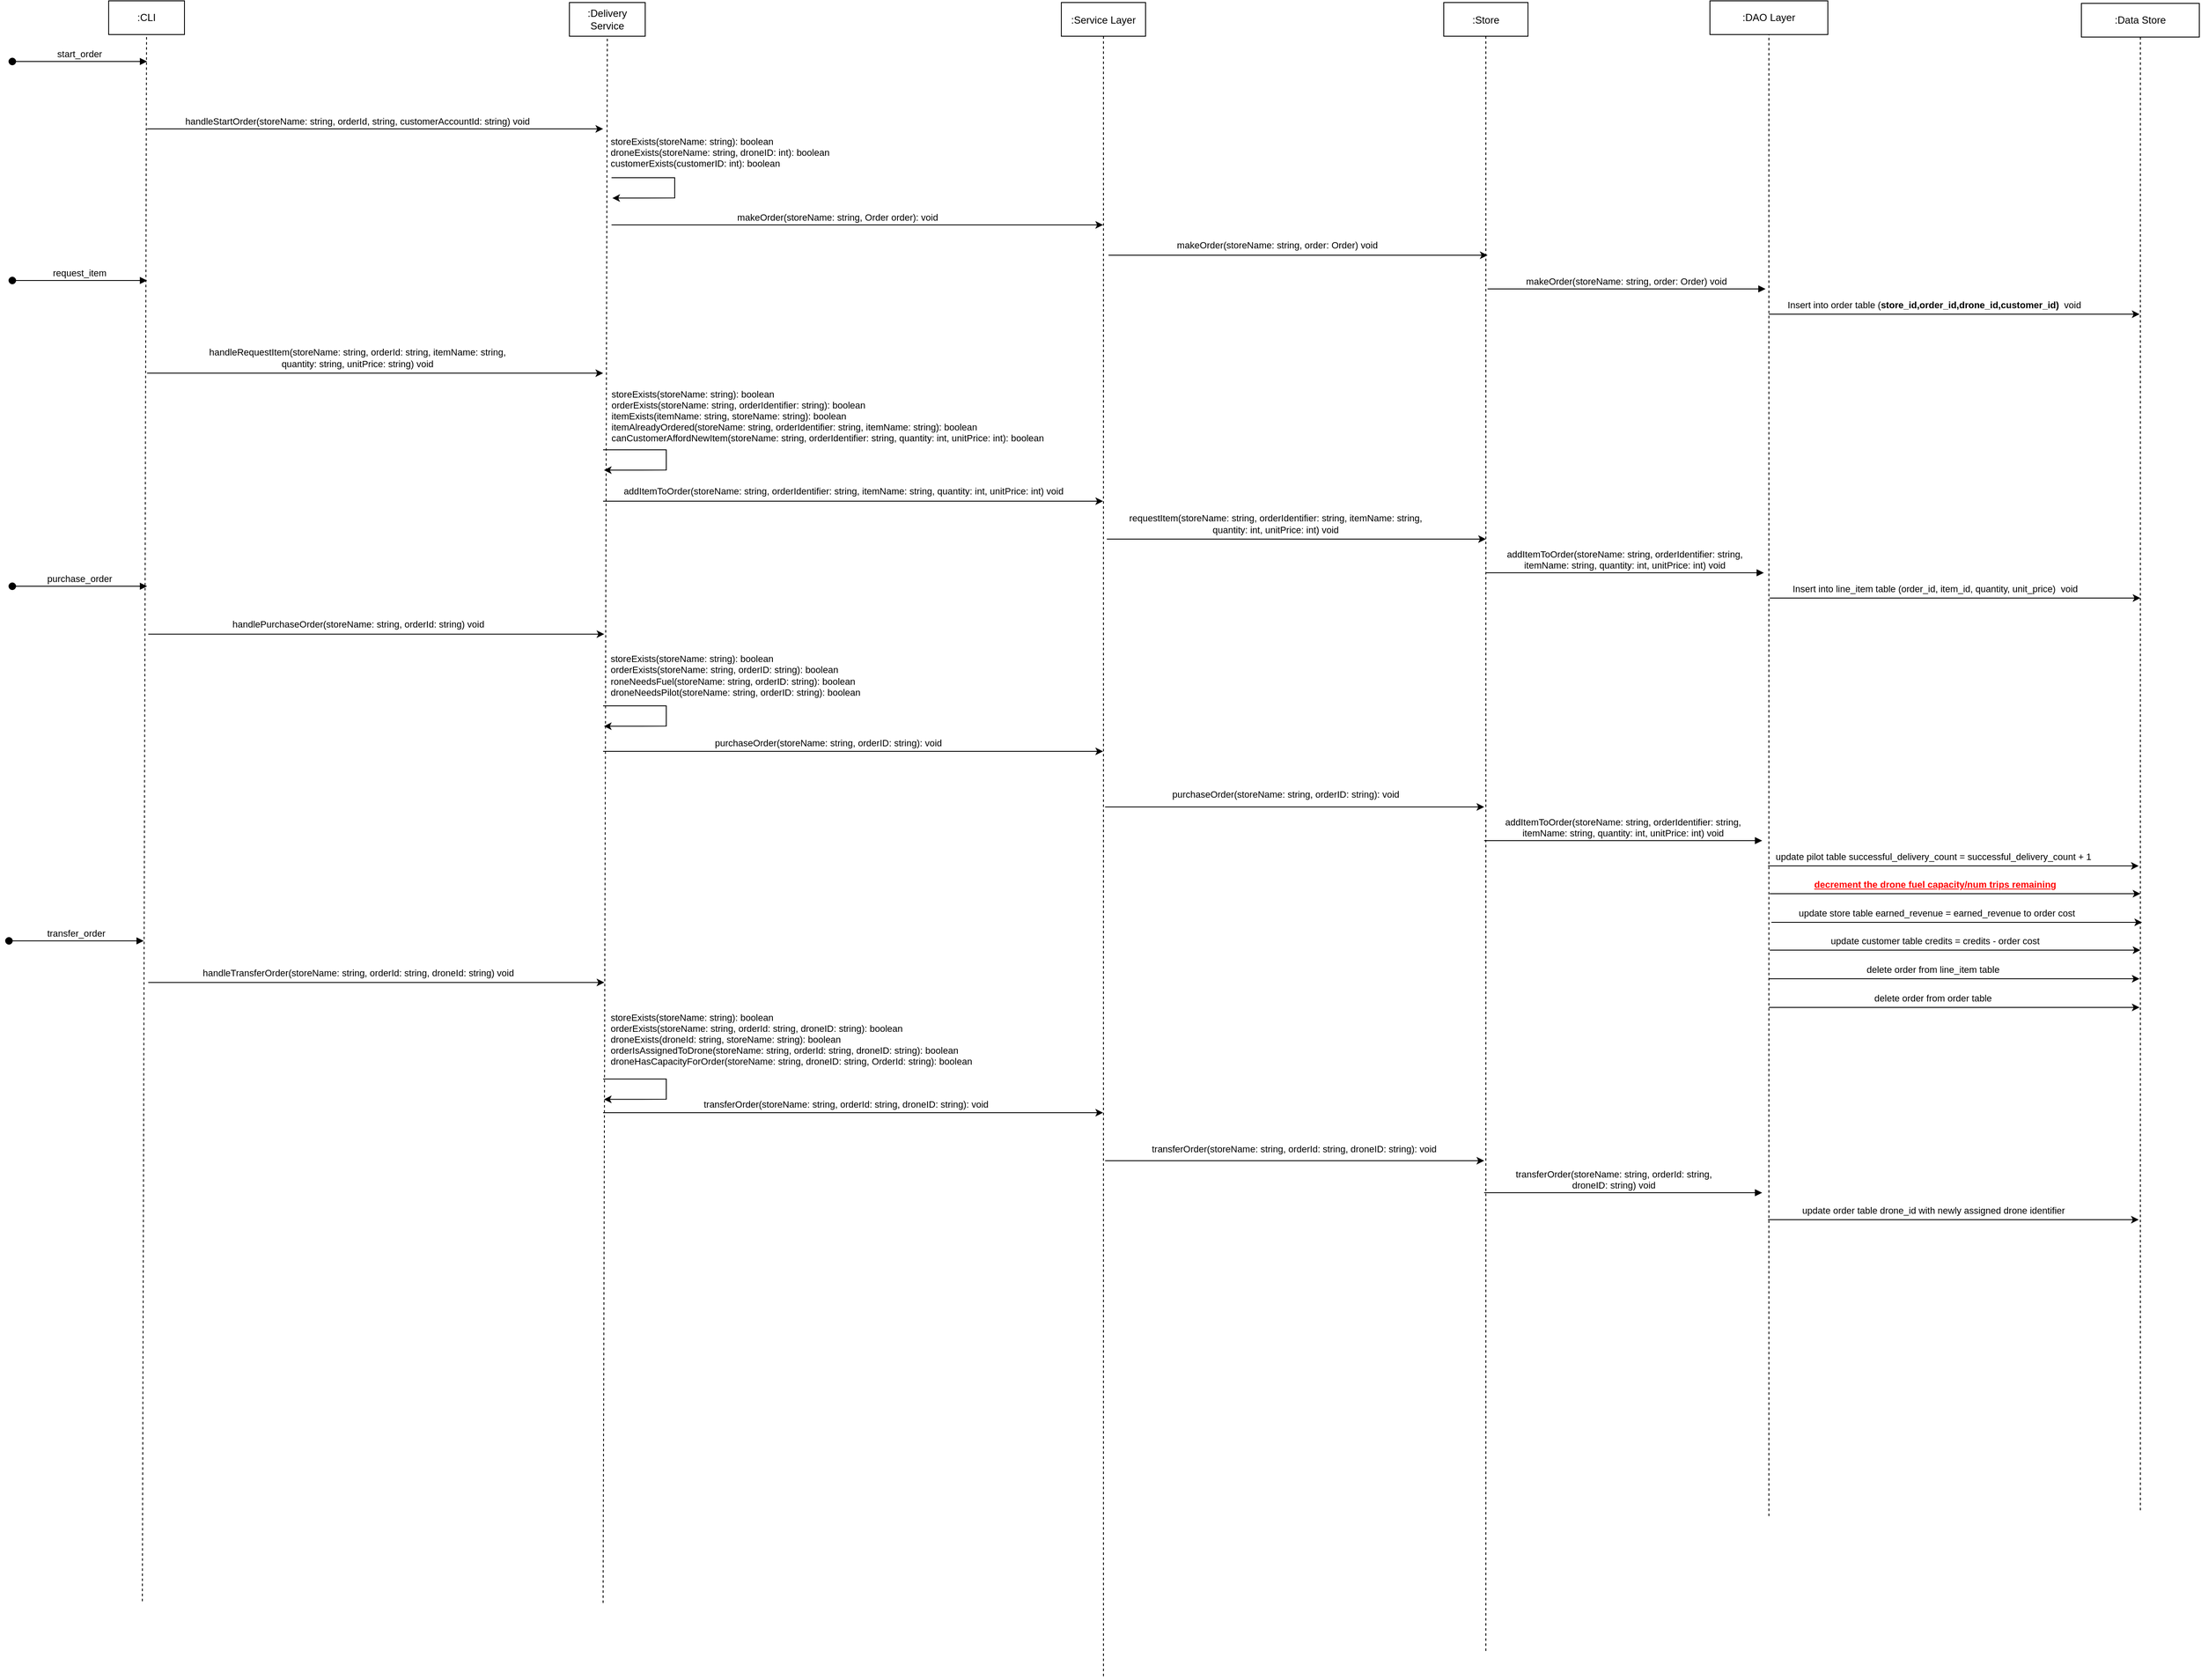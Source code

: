 <mxfile version="20.6.0" type="device"><diagram id="kgpKYQtTHZ0yAKxKKP6v" name="Page-1"><mxGraphModel dx="4993" dy="1453" grid="1" gridSize="10" guides="1" tooltips="1" connect="1" arrows="1" fold="1" page="1" pageScale="1" pageWidth="850" pageHeight="1100" math="0" shadow="0"><root><mxCell id="0"/><mxCell id="1" parent="0"/><mxCell id="3nuBFxr9cyL0pnOWT2aG-1" value=":Store" style="shape=umlLifeline;perimeter=lifelinePerimeter;container=1;collapsible=0;recursiveResize=0;rounded=0;shadow=0;strokeWidth=1;" parent="1" vertex="1"><mxGeometry x="298" y="40" width="100" height="1960" as="geometry"/></mxCell><mxCell id="F65zhz_RUqa8BEvT5nCx-27" value=":Service Layer" style="shape=umlLifeline;perimeter=lifelinePerimeter;container=1;collapsible=0;recursiveResize=0;rounded=0;shadow=0;strokeWidth=1;" parent="1" vertex="1"><mxGeometry x="-156" y="40" width="100" height="1990" as="geometry"/></mxCell><mxCell id="F65zhz_RUqa8BEvT5nCx-31" value="request_item" style="verticalAlign=bottom;startArrow=oval;endArrow=block;startSize=8;shadow=0;strokeWidth=1;" parent="1" edge="1"><mxGeometry relative="1" as="geometry"><mxPoint x="-1401.37" y="370" as="sourcePoint"/><mxPoint x="-1241.37" y="370" as="targetPoint"/></mxGeometry></mxCell><mxCell id="F65zhz_RUqa8BEvT5nCx-49" value="purchase_order" style="verticalAlign=bottom;startArrow=oval;endArrow=block;startSize=8;shadow=0;strokeWidth=1;" parent="1" edge="1"><mxGeometry relative="1" as="geometry"><mxPoint x="-1401.37" y="733" as="sourcePoint"/><mxPoint x="-1241.37" y="733" as="targetPoint"/></mxGeometry></mxCell><mxCell id="F65zhz_RUqa8BEvT5nCx-89" value=":Data Store" style="shape=rect;html=1;whiteSpace=wrap;align=center;" parent="1" vertex="1"><mxGeometry x="1055" y="41" width="140" height="40" as="geometry"/></mxCell><mxCell id="F65zhz_RUqa8BEvT5nCx-90" value="" style="edgeStyle=none;html=1;dashed=1;endArrow=none;align=center;verticalAlign=bottom;exitX=0.5;exitY=1;rounded=0;" parent="1" source="F65zhz_RUqa8BEvT5nCx-89" edge="1"><mxGeometry x="1" relative="1" as="geometry"><mxPoint x="1125" y="1831" as="targetPoint"/></mxGeometry></mxCell><mxCell id="F65zhz_RUqa8BEvT5nCx-94" value="transfer_order" style="verticalAlign=bottom;startArrow=oval;endArrow=block;startSize=8;shadow=0;strokeWidth=1;" parent="1" edge="1"><mxGeometry relative="1" as="geometry"><mxPoint x="-1405.37" y="1154" as="sourcePoint"/><mxPoint x="-1245.37" y="1154" as="targetPoint"/></mxGeometry></mxCell><mxCell id="nBW913O-los7_TIp9GuV-14" value="" style="endArrow=classic;html=1;rounded=0;" parent="1" edge="1"><mxGeometry width="50" height="50" relative="1" as="geometry"><mxPoint x="684" y="410" as="sourcePoint"/><mxPoint x="1124" y="410" as="targetPoint"/></mxGeometry></mxCell><mxCell id="nBW913O-los7_TIp9GuV-15" value="&lt;font style=&quot;font-size: 11px;&quot;&gt;Insert into order table (&lt;span style=&quot;font-weight: bold;&quot;&gt;store_id,order_id,drone_id,customer_id)&lt;/span&gt;&lt;/font&gt;&amp;nbsp; void" style="edgeLabel;html=1;align=center;verticalAlign=middle;resizable=0;points=[];" parent="nBW913O-los7_TIp9GuV-14" vertex="1" connectable="0"><mxGeometry x="-0.549" y="2" relative="1" as="geometry"><mxPoint x="97" y="-9" as="offset"/></mxGeometry></mxCell><mxCell id="nBW913O-los7_TIp9GuV-18" value=":Delivery Service" style="rounded=0;whiteSpace=wrap;html=1;" parent="1" vertex="1"><mxGeometry x="-740" y="40" width="90" height="40" as="geometry"/></mxCell><mxCell id="F65zhz_RUqa8BEvT5nCx-28" value="start_order" style="verticalAlign=bottom;startArrow=oval;endArrow=block;startSize=8;shadow=0;strokeWidth=1;" parent="1" edge="1"><mxGeometry relative="1" as="geometry"><mxPoint x="-1401.37" y="110" as="sourcePoint"/><mxPoint x="-1241.37" y="110" as="targetPoint"/></mxGeometry></mxCell><mxCell id="nBW913O-los7_TIp9GuV-19" value="" style="endArrow=none;dashed=1;html=1;rounded=0;entryX=0.5;entryY=1;entryDx=0;entryDy=0;" parent="1" target="nBW913O-los7_TIp9GuV-18" edge="1"><mxGeometry width="50" height="50" relative="1" as="geometry"><mxPoint x="-700" y="1940" as="sourcePoint"/><mxPoint x="-670" y="100" as="targetPoint"/></mxGeometry></mxCell><mxCell id="F65zhz_RUqa8BEvT5nCx-45" value="" style="endArrow=classic;html=1;rounded=0;entryX=0.51;entryY=0.213;entryDx=0;entryDy=0;entryPerimeter=0;" parent="1" edge="1"><mxGeometry width="50" height="50" relative="1" as="geometry"><mxPoint x="-690" y="248" as="sourcePoint"/><mxPoint x="-689" y="272.19" as="targetPoint"/><Array as="points"><mxPoint x="-615" y="248"/><mxPoint x="-615" y="272"/></Array></mxGeometry></mxCell><mxCell id="F65zhz_RUqa8BEvT5nCx-46" value="storeExists(storeName: string): boolean&lt;br&gt;droneExists(storeName: string, droneID: int): boolean&lt;br&gt;customerExists(customerID: int): boolean&lt;br&gt;" style="edgeLabel;html=1;align=left;verticalAlign=middle;resizable=0;points=[];" parent="F65zhz_RUqa8BEvT5nCx-45" vertex="1" connectable="0"><mxGeometry x="0.815" y="-2" relative="1" as="geometry"><mxPoint x="-20" y="-52" as="offset"/></mxGeometry></mxCell><mxCell id="nBW913O-los7_TIp9GuV-20" value="" style="endArrow=classic;html=1;rounded=0;" parent="1" edge="1"><mxGeometry width="50" height="50" relative="1" as="geometry"><mxPoint x="-690" y="304" as="sourcePoint"/><mxPoint x="-106.5" y="304" as="targetPoint"/></mxGeometry></mxCell><mxCell id="nBW913O-los7_TIp9GuV-21" value="makeOrder(storeName: string, Order order): void" style="edgeLabel;html=1;align=center;verticalAlign=middle;resizable=0;points=[];" parent="nBW913O-los7_TIp9GuV-20" vertex="1" connectable="0"><mxGeometry x="-0.099" y="1" relative="1" as="geometry"><mxPoint x="5" y="-8" as="offset"/></mxGeometry></mxCell><mxCell id="nBW913O-los7_TIp9GuV-22" value="" style="endArrow=classic;html=1;rounded=0;entryX=0.51;entryY=0.213;entryDx=0;entryDy=0;entryPerimeter=0;" parent="1" edge="1"><mxGeometry width="50" height="50" relative="1" as="geometry"><mxPoint x="-700" y="571" as="sourcePoint"/><mxPoint x="-699" y="595.19" as="targetPoint"/><Array as="points"><mxPoint x="-625" y="571"/><mxPoint x="-625" y="595"/></Array></mxGeometry></mxCell><mxCell id="nBW913O-los7_TIp9GuV-23" value="storeExists(storeName: string): boolean&lt;br&gt;orderExists(storeName: string, orderIdentifier: string): boolean&lt;br&gt;itemExists(itemName: string, storeName: string): boolean&lt;br&gt;itemAlreadyOrdered(storeName: string, orderIdentifier: string, itemName: string): boolean&lt;br&gt;canCustomerAffordNewItem(&lt;font style=&quot;font-size: 11px;&quot;&gt;storeName: string, orderIdentifier: string, quantity: int, unitPrice: int&lt;/font&gt;): boolean" style="edgeLabel;html=1;align=left;verticalAlign=middle;resizable=0;points=[];" parent="nBW913O-los7_TIp9GuV-22" vertex="1" connectable="0"><mxGeometry x="0.815" y="-2" relative="1" as="geometry"><mxPoint x="-9" y="-62" as="offset"/></mxGeometry></mxCell><mxCell id="nBW913O-los7_TIp9GuV-24" value="" style="endArrow=classic;html=1;rounded=0;" parent="1" edge="1"><mxGeometry width="50" height="50" relative="1" as="geometry"><mxPoint x="-700" y="632" as="sourcePoint"/><mxPoint x="-106.5" y="632" as="targetPoint"/></mxGeometry></mxCell><mxCell id="nBW913O-los7_TIp9GuV-25" value="addItemToOrder&lt;span style=&quot;text-align: left;&quot;&gt;(&lt;/span&gt;&lt;font style=&quot;text-align: left;&quot;&gt;storeName: string, orderIdentifier: string, itemName: string, quantity: int, unitPrice: int&lt;/font&gt;&lt;span style=&quot;text-align: left;&quot;&gt;)&amp;nbsp;&lt;/span&gt;void" style="edgeLabel;html=1;align=center;verticalAlign=middle;resizable=0;points=[];" parent="nBW913O-los7_TIp9GuV-24" vertex="1" connectable="0"><mxGeometry x="-0.186" y="3" relative="1" as="geometry"><mxPoint x="43" y="-9" as="offset"/></mxGeometry></mxCell><mxCell id="nBW913O-los7_TIp9GuV-26" value="" style="endArrow=classic;html=1;rounded=0;entryX=0.51;entryY=0.213;entryDx=0;entryDy=0;entryPerimeter=0;" parent="1" edge="1"><mxGeometry width="50" height="50" relative="1" as="geometry"><mxPoint x="-700" y="875" as="sourcePoint"/><mxPoint x="-699" y="899.19" as="targetPoint"/><Array as="points"><mxPoint x="-625" y="875"/><mxPoint x="-625" y="899"/></Array></mxGeometry></mxCell><mxCell id="nBW913O-los7_TIp9GuV-28" value="" style="endArrow=classic;html=1;rounded=0;" parent="1" edge="1"><mxGeometry width="50" height="50" relative="1" as="geometry"><mxPoint x="-700" y="929" as="sourcePoint"/><mxPoint x="-106.5" y="929.0" as="targetPoint"/></mxGeometry></mxCell><mxCell id="nBW913O-los7_TIp9GuV-29" value="purchaseOrder(storeName: string, orderID: string): void" style="edgeLabel;html=1;align=center;verticalAlign=middle;resizable=0;points=[];" parent="nBW913O-los7_TIp9GuV-28" vertex="1" connectable="0"><mxGeometry x="-0.101" y="1" relative="1" as="geometry"><mxPoint y="-9" as="offset"/></mxGeometry></mxCell><mxCell id="nBW913O-los7_TIp9GuV-37" value=":DAO Layer" style="shape=rect;html=1;whiteSpace=wrap;align=center;" parent="1" vertex="1"><mxGeometry x="614" y="38" width="140" height="40" as="geometry"/></mxCell><mxCell id="nBW913O-los7_TIp9GuV-38" value="" style="endArrow=none;dashed=1;html=1;rounded=0;entryX=0.5;entryY=1;entryDx=0;entryDy=0;" parent="1" target="nBW913O-los7_TIp9GuV-37" edge="1"><mxGeometry width="50" height="50" relative="1" as="geometry"><mxPoint x="684" y="1836.889" as="sourcePoint"/><mxPoint x="554" y="388" as="targetPoint"/></mxGeometry></mxCell><mxCell id="nBW913O-los7_TIp9GuV-48" value="" style="endArrow=classic;html=1;rounded=0;entryX=0.51;entryY=0.213;entryDx=0;entryDy=0;entryPerimeter=0;" parent="1" edge="1"><mxGeometry width="50" height="50" relative="1" as="geometry"><mxPoint x="-700" y="1318" as="sourcePoint"/><mxPoint x="-699" y="1342.19" as="targetPoint"/><Array as="points"><mxPoint x="-625" y="1318"/><mxPoint x="-625" y="1342"/></Array></mxGeometry></mxCell><mxCell id="nBW913O-los7_TIp9GuV-50" value="" style="endArrow=classic;html=1;rounded=0;" parent="1" edge="1"><mxGeometry width="50" height="50" relative="1" as="geometry"><mxPoint x="-700" y="1358" as="sourcePoint"/><mxPoint x="-106.5" y="1358.0" as="targetPoint"/></mxGeometry></mxCell><mxCell id="nBW913O-los7_TIp9GuV-51" value="transferOrder(storeName: string, orderId: string, droneID: string): void" style="edgeLabel;html=1;align=center;verticalAlign=middle;resizable=0;points=[];" parent="nBW913O-los7_TIp9GuV-50" vertex="1" connectable="0"><mxGeometry x="-0.322" y="-3" relative="1" as="geometry"><mxPoint x="87" y="-13" as="offset"/></mxGeometry></mxCell><mxCell id="3g_IufnBErTThptnOotB-3" value="storeExists(storeName: string): boolean&lt;br&gt;orderExists(storeName: string, orderID: string): boolean&lt;br&gt;roneNeedsFuel(storeName: string, orderID: string): boolean&lt;br&gt;droneNeedsPilot(storeName: string, orderID: string): boolean&lt;br&gt;" style="edgeLabel;html=1;align=left;verticalAlign=middle;resizable=0;points=[];" vertex="1" connectable="0" parent="1"><mxGeometry x="-692.996" y="838.998" as="geometry"/></mxCell><mxCell id="3g_IufnBErTThptnOotB-4" value="storeExists(storeName: string): boolean&lt;br&gt;orderExists(storeName: string, orderId: string, droneID: string): boolean&lt;br&gt;droneExists(droneId: string, storeName: string): boolean&lt;br&gt;orderIsAssignedToDrone(storeName: string, orderId: string, droneID: string): boolean&lt;br&gt;droneHasCapacityForOrder(&lt;font style=&quot;font-size: 11px;&quot;&gt;storeName: string, droneID: string, OrderId: string&lt;/font&gt;): boolean" style="edgeLabel;html=1;align=left;verticalAlign=middle;resizable=0;points=[];" vertex="1" connectable="0" parent="1"><mxGeometry x="-692.995" y="1271.0" as="geometry"/></mxCell><mxCell id="3g_IufnBErTThptnOotB-5" value=":CLI" style="rounded=0;whiteSpace=wrap;html=1;" vertex="1" parent="1"><mxGeometry x="-1287" y="38" width="90" height="40" as="geometry"/></mxCell><mxCell id="3g_IufnBErTThptnOotB-6" value="" style="endArrow=none;dashed=1;html=1;rounded=0;entryX=0.5;entryY=1;entryDx=0;entryDy=0;" edge="1" parent="1" target="3g_IufnBErTThptnOotB-5"><mxGeometry width="50" height="50" relative="1" as="geometry"><mxPoint x="-1247" y="1938" as="sourcePoint"/><mxPoint x="-1217" y="98" as="targetPoint"/></mxGeometry></mxCell><mxCell id="3g_IufnBErTThptnOotB-11" value="" style="endArrow=classic;html=1;rounded=0;" edge="1" parent="1"><mxGeometry width="50" height="50" relative="1" as="geometry"><mxPoint x="-1241.37" y="190" as="sourcePoint"/><mxPoint x="-700" y="190" as="targetPoint"/></mxGeometry></mxCell><mxCell id="3g_IufnBErTThptnOotB-12" value="handleStartOrder(storeName: string, orderId, string, customerAccountId: string) void" style="edgeLabel;html=1;align=center;verticalAlign=middle;resizable=0;points=[];" vertex="1" connectable="0" parent="3g_IufnBErTThptnOotB-11"><mxGeometry x="-0.099" y="1" relative="1" as="geometry"><mxPoint x="5" y="-8" as="offset"/></mxGeometry></mxCell><mxCell id="3g_IufnBErTThptnOotB-13" value="" style="endArrow=classic;html=1;rounded=0;" edge="1" parent="1"><mxGeometry width="50" height="50" relative="1" as="geometry"><mxPoint x="-1241.37" y="480" as="sourcePoint"/><mxPoint x="-700" y="480" as="targetPoint"/></mxGeometry></mxCell><mxCell id="3g_IufnBErTThptnOotB-14" value="handleRequestItem(storeName: string, orderId: string, itemName: string, &lt;br&gt;quantity: string, unitPrice: string) void" style="edgeLabel;html=1;align=center;verticalAlign=middle;resizable=0;points=[];" vertex="1" connectable="0" parent="3g_IufnBErTThptnOotB-13"><mxGeometry x="-0.099" y="1" relative="1" as="geometry"><mxPoint x="5" y="-17" as="offset"/></mxGeometry></mxCell><mxCell id="3g_IufnBErTThptnOotB-15" value="" style="endArrow=classic;html=1;rounded=0;" edge="1" parent="1"><mxGeometry width="50" height="50" relative="1" as="geometry"><mxPoint x="-1240" y="789.82" as="sourcePoint"/><mxPoint x="-698.63" y="789.82" as="targetPoint"/></mxGeometry></mxCell><mxCell id="3g_IufnBErTThptnOotB-16" value="handlePurchaseOrder(storeName: string, orderId: string) void" style="edgeLabel;html=1;align=center;verticalAlign=middle;resizable=0;points=[];" vertex="1" connectable="0" parent="3g_IufnBErTThptnOotB-15"><mxGeometry x="-0.099" y="1" relative="1" as="geometry"><mxPoint x="5" y="-11" as="offset"/></mxGeometry></mxCell><mxCell id="3g_IufnBErTThptnOotB-17" value="" style="endArrow=classic;html=1;rounded=0;" edge="1" parent="1"><mxGeometry width="50" height="50" relative="1" as="geometry"><mxPoint x="-1239.99" y="1203.41" as="sourcePoint"/><mxPoint x="-698.62" y="1203.41" as="targetPoint"/></mxGeometry></mxCell><mxCell id="3g_IufnBErTThptnOotB-18" value="handleTransferOrder(storeName: string, orderId: string, droneId: string) void" style="edgeLabel;html=1;align=center;verticalAlign=middle;resizable=0;points=[];" vertex="1" connectable="0" parent="3g_IufnBErTThptnOotB-17"><mxGeometry x="-0.099" y="1" relative="1" as="geometry"><mxPoint x="5" y="-11" as="offset"/></mxGeometry></mxCell><mxCell id="3g_IufnBErTThptnOotB-24" value="" style="endArrow=classic;html=1;rounded=0;exitX=0.5;exitY=0.096;exitDx=0;exitDy=0;exitPerimeter=0;" edge="1" parent="1"><mxGeometry width="50" height="50" relative="1" as="geometry"><mxPoint x="-100" y="340" as="sourcePoint"/><mxPoint x="350" y="340" as="targetPoint"/></mxGeometry></mxCell><mxCell id="3g_IufnBErTThptnOotB-25" value="makeOrder(storeName: string, order: Order) void" style="edgeLabel;html=1;align=center;verticalAlign=middle;resizable=0;points=[];" vertex="1" connectable="0" parent="3g_IufnBErTThptnOotB-24"><mxGeometry x="-0.148" y="-3" relative="1" as="geometry"><mxPoint x="8" y="-15" as="offset"/></mxGeometry></mxCell><mxCell id="3g_IufnBErTThptnOotB-26" value="makeOrder(storeName: string, order: Order) void" style="verticalAlign=bottom;endArrow=block;shadow=0;strokeWidth=1;" edge="1" parent="1"><mxGeometry relative="1" as="geometry"><mxPoint x="350" y="380" as="sourcePoint"/><mxPoint x="680" y="380" as="targetPoint"/></mxGeometry></mxCell><mxCell id="3g_IufnBErTThptnOotB-27" value="" style="endArrow=classic;html=1;rounded=0;" edge="1" parent="1"><mxGeometry width="50" height="50" relative="1" as="geometry"><mxPoint x="685" y="747" as="sourcePoint"/><mxPoint x="1125" y="747" as="targetPoint"/></mxGeometry></mxCell><mxCell id="3g_IufnBErTThptnOotB-28" value="&lt;font style=&quot;font-size: 11px;&quot;&gt;Insert into line_ite&lt;/font&gt;&lt;font style=&quot;font-size: 11px;&quot;&gt;m table (order_id, item_id, quantity, unit_price)&amp;nbsp; &lt;/font&gt;&lt;font style=&quot;font-size: 11px;&quot;&gt;void&lt;br&gt;&lt;/font&gt;" style="edgeLabel;html=1;align=center;verticalAlign=middle;resizable=0;points=[];" vertex="1" connectable="0" parent="3g_IufnBErTThptnOotB-27"><mxGeometry x="-0.549" y="2" relative="1" as="geometry"><mxPoint x="97" y="-9" as="offset"/></mxGeometry></mxCell><mxCell id="3g_IufnBErTThptnOotB-29" value="" style="endArrow=classic;html=1;rounded=0;exitX=0.5;exitY=0.096;exitDx=0;exitDy=0;exitPerimeter=0;" edge="1" parent="1"><mxGeometry width="50" height="50" relative="1" as="geometry"><mxPoint x="-102" y="677" as="sourcePoint"/><mxPoint x="348" y="677" as="targetPoint"/></mxGeometry></mxCell><mxCell id="3g_IufnBErTThptnOotB-30" value="requestItem(storeName: string, orderIdentifier: string, itemName: string, &lt;br&gt;quantity: int, unitPrice: int) void" style="edgeLabel;html=1;align=center;verticalAlign=middle;resizable=0;points=[];" vertex="1" connectable="0" parent="3g_IufnBErTThptnOotB-29"><mxGeometry x="-0.148" y="-3" relative="1" as="geometry"><mxPoint x="8" y="-21" as="offset"/></mxGeometry></mxCell><mxCell id="3g_IufnBErTThptnOotB-31" value="addItemToOrder(storeName: string, orderIdentifier: string, &#10;itemName: string, quantity: int, unitPrice: int) void" style="verticalAlign=bottom;endArrow=block;shadow=0;strokeWidth=1;" edge="1" parent="1"><mxGeometry relative="1" as="geometry"><mxPoint x="348" y="717" as="sourcePoint"/><mxPoint x="678" y="717" as="targetPoint"/></mxGeometry></mxCell><mxCell id="3g_IufnBErTThptnOotB-33" value="" style="endArrow=classic;html=1;rounded=0;" edge="1" parent="1"><mxGeometry width="50" height="50" relative="1" as="geometry"><mxPoint x="683" y="1065" as="sourcePoint"/><mxPoint x="1123" y="1065" as="targetPoint"/></mxGeometry></mxCell><mxCell id="3g_IufnBErTThptnOotB-34" value="&lt;font style=&quot;font-size: 11px;&quot;&gt;update pilot table successful_delivery_count = successful_delivery_count + 1&lt;br&gt;&lt;/font&gt;" style="edgeLabel;html=1;align=center;verticalAlign=middle;resizable=0;points=[];" vertex="1" connectable="0" parent="3g_IufnBErTThptnOotB-33"><mxGeometry x="-0.549" y="2" relative="1" as="geometry"><mxPoint x="97" y="-9" as="offset"/></mxGeometry></mxCell><mxCell id="3g_IufnBErTThptnOotB-35" value="" style="endArrow=classic;html=1;rounded=0;exitX=0.5;exitY=0.096;exitDx=0;exitDy=0;exitPerimeter=0;" edge="1" parent="1"><mxGeometry width="50" height="50" relative="1" as="geometry"><mxPoint x="-104.0" y="995" as="sourcePoint"/><mxPoint x="346.0" y="995" as="targetPoint"/></mxGeometry></mxCell><mxCell id="3g_IufnBErTThptnOotB-37" value="addItemToOrder(storeName: string, orderIdentifier: string, &#10;itemName: string, quantity: int, unitPrice: int) void" style="verticalAlign=bottom;endArrow=block;shadow=0;strokeWidth=1;" edge="1" parent="1"><mxGeometry relative="1" as="geometry"><mxPoint x="346.0" y="1035" as="sourcePoint"/><mxPoint x="676.0" y="1035" as="targetPoint"/></mxGeometry></mxCell><mxCell id="3g_IufnBErTThptnOotB-38" value="purchaseOrder(storeName: string, orderID: string): void" style="edgeLabel;html=1;align=center;verticalAlign=middle;resizable=0;points=[];" vertex="1" connectable="0" parent="1"><mxGeometry x="110.004" y="980" as="geometry"/></mxCell><mxCell id="3g_IufnBErTThptnOotB-39" value="" style="endArrow=classic;html=1;rounded=0;" edge="1" parent="1"><mxGeometry width="50" height="50" relative="1" as="geometry"><mxPoint x="685" y="1098" as="sourcePoint"/><mxPoint x="1125" y="1098" as="targetPoint"/></mxGeometry></mxCell><mxCell id="3g_IufnBErTThptnOotB-40" value="&lt;font style=&quot;font-size: 11px;&quot;&gt;&lt;font color=&quot;#ff0000&quot;&gt;&lt;b&gt;&lt;u&gt;decrement the drone fuel capacity/num trips remaining&lt;/u&gt;&lt;/b&gt;&lt;/font&gt;&lt;br&gt;&lt;/font&gt;" style="edgeLabel;html=1;align=center;verticalAlign=middle;resizable=0;points=[];" vertex="1" connectable="0" parent="3g_IufnBErTThptnOotB-39"><mxGeometry x="-0.549" y="2" relative="1" as="geometry"><mxPoint x="97" y="-9" as="offset"/></mxGeometry></mxCell><mxCell id="3g_IufnBErTThptnOotB-41" value="" style="endArrow=classic;html=1;rounded=0;" edge="1" parent="1"><mxGeometry width="50" height="50" relative="1" as="geometry"><mxPoint x="687" y="1132" as="sourcePoint"/><mxPoint x="1127" y="1132" as="targetPoint"/></mxGeometry></mxCell><mxCell id="3g_IufnBErTThptnOotB-42" value="&lt;font style=&quot;font-size: 11px;&quot;&gt;update store table earned_revenue = earned_revenue to order cost&lt;br&gt;&lt;/font&gt;" style="edgeLabel;html=1;align=center;verticalAlign=middle;resizable=0;points=[];" vertex="1" connectable="0" parent="3g_IufnBErTThptnOotB-41"><mxGeometry x="-0.549" y="2" relative="1" as="geometry"><mxPoint x="97" y="-9" as="offset"/></mxGeometry></mxCell><mxCell id="3g_IufnBErTThptnOotB-43" value="" style="endArrow=classic;html=1;rounded=0;" edge="1" parent="1"><mxGeometry width="50" height="50" relative="1" as="geometry"><mxPoint x="685" y="1165" as="sourcePoint"/><mxPoint x="1125" y="1165" as="targetPoint"/></mxGeometry></mxCell><mxCell id="3g_IufnBErTThptnOotB-44" value="&lt;font style=&quot;font-size: 11px;&quot;&gt;update customer table credits = credits - order cost&lt;br&gt;&lt;/font&gt;" style="edgeLabel;html=1;align=center;verticalAlign=middle;resizable=0;points=[];" vertex="1" connectable="0" parent="3g_IufnBErTThptnOotB-43"><mxGeometry x="-0.549" y="2" relative="1" as="geometry"><mxPoint x="97" y="-9" as="offset"/></mxGeometry></mxCell><mxCell id="3g_IufnBErTThptnOotB-45" value="" style="endArrow=classic;html=1;rounded=0;" edge="1" parent="1"><mxGeometry width="50" height="50" relative="1" as="geometry"><mxPoint x="684" y="1199" as="sourcePoint"/><mxPoint x="1124" y="1199" as="targetPoint"/></mxGeometry></mxCell><mxCell id="3g_IufnBErTThptnOotB-46" value="&lt;font style=&quot;font-size: 11px;&quot;&gt;delete order from line_item table&amp;nbsp;&lt;br&gt;&lt;/font&gt;" style="edgeLabel;html=1;align=center;verticalAlign=middle;resizable=0;points=[];" vertex="1" connectable="0" parent="3g_IufnBErTThptnOotB-45"><mxGeometry x="-0.549" y="2" relative="1" as="geometry"><mxPoint x="97" y="-9" as="offset"/></mxGeometry></mxCell><mxCell id="3g_IufnBErTThptnOotB-47" value="" style="endArrow=classic;html=1;rounded=0;" edge="1" parent="1"><mxGeometry width="50" height="50" relative="1" as="geometry"><mxPoint x="684.0" y="1233.0" as="sourcePoint"/><mxPoint x="1124.0" y="1233.0" as="targetPoint"/></mxGeometry></mxCell><mxCell id="3g_IufnBErTThptnOotB-48" value="&lt;font style=&quot;font-size: 11px;&quot;&gt;delete order from order table&amp;nbsp;&lt;br&gt;&lt;/font&gt;" style="edgeLabel;html=1;align=center;verticalAlign=middle;resizable=0;points=[];" vertex="1" connectable="0" parent="3g_IufnBErTThptnOotB-47"><mxGeometry x="-0.549" y="2" relative="1" as="geometry"><mxPoint x="97" y="-9" as="offset"/></mxGeometry></mxCell><mxCell id="3g_IufnBErTThptnOotB-49" value="" style="endArrow=classic;html=1;rounded=0;" edge="1" parent="1"><mxGeometry width="50" height="50" relative="1" as="geometry"><mxPoint x="683" y="1485" as="sourcePoint"/><mxPoint x="1123" y="1485" as="targetPoint"/></mxGeometry></mxCell><mxCell id="3g_IufnBErTThptnOotB-50" value="&lt;font style=&quot;font-size: 11px;&quot;&gt;update order table drone_id with newly assigned drone identifier&lt;br&gt;&lt;/font&gt;" style="edgeLabel;html=1;align=center;verticalAlign=middle;resizable=0;points=[];" vertex="1" connectable="0" parent="3g_IufnBErTThptnOotB-49"><mxGeometry x="-0.549" y="2" relative="1" as="geometry"><mxPoint x="97" y="-9" as="offset"/></mxGeometry></mxCell><mxCell id="3g_IufnBErTThptnOotB-51" value="" style="endArrow=classic;html=1;rounded=0;exitX=0.5;exitY=0.096;exitDx=0;exitDy=0;exitPerimeter=0;" edge="1" parent="1"><mxGeometry width="50" height="50" relative="1" as="geometry"><mxPoint x="-104.0" y="1415" as="sourcePoint"/><mxPoint x="346.0" y="1415" as="targetPoint"/></mxGeometry></mxCell><mxCell id="3g_IufnBErTThptnOotB-52" value="transferOrder(storeName: string, orderId: string, &#10;droneID: string) void" style="verticalAlign=bottom;endArrow=block;shadow=0;strokeWidth=1;" edge="1" parent="1"><mxGeometry x="-0.067" relative="1" as="geometry"><mxPoint x="346.0" y="1453" as="sourcePoint"/><mxPoint x="676.0" y="1453" as="targetPoint"/><mxPoint as="offset"/></mxGeometry></mxCell><mxCell id="3g_IufnBErTThptnOotB-64" value="transferOrder(storeName: string, orderId: string, droneID: string): void" style="edgeLabel;html=1;align=center;verticalAlign=middle;resizable=0;points=[];" vertex="1" connectable="0" parent="1"><mxGeometry x="119.998" y="1401" as="geometry"/></mxCell></root></mxGraphModel></diagram></mxfile>